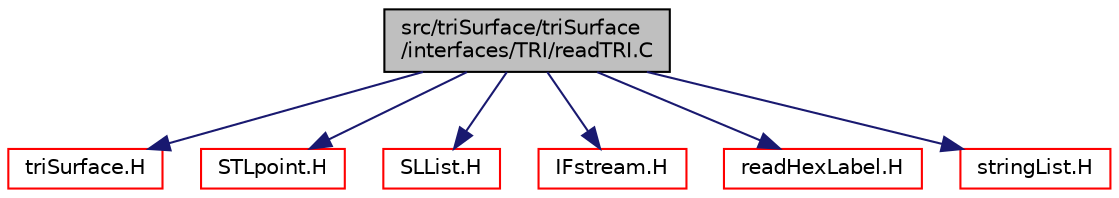 digraph "src/triSurface/triSurface/interfaces/TRI/readTRI.C"
{
  bgcolor="transparent";
  edge [fontname="Helvetica",fontsize="10",labelfontname="Helvetica",labelfontsize="10"];
  node [fontname="Helvetica",fontsize="10",shape=record];
  Node1 [label="src/triSurface/triSurface\l/interfaces/TRI/readTRI.C",height=0.2,width=0.4,color="black", fillcolor="grey75", style="filled", fontcolor="black"];
  Node1 -> Node2 [color="midnightblue",fontsize="10",style="solid",fontname="Helvetica"];
  Node2 [label="triSurface.H",height=0.2,width=0.4,color="red",URL="$a10738.html"];
  Node1 -> Node3 [color="midnightblue",fontsize="10",style="solid",fontname="Helvetica"];
  Node3 [label="STLpoint.H",height=0.2,width=0.4,color="red",URL="$a10097.html"];
  Node1 -> Node4 [color="midnightblue",fontsize="10",style="solid",fontname="Helvetica"];
  Node4 [label="SLList.H",height=0.2,width=0.4,color="red",URL="$a07739.html"];
  Node1 -> Node5 [color="midnightblue",fontsize="10",style="solid",fontname="Helvetica"];
  Node5 [label="IFstream.H",height=0.2,width=0.4,color="red",URL="$a07896.html"];
  Node1 -> Node6 [color="midnightblue",fontsize="10",style="solid",fontname="Helvetica"];
  Node6 [label="readHexLabel.H",height=0.2,width=0.4,color="red",URL="$a07946.html",tooltip="Read a hex label from an input stream. "];
  Node1 -> Node7 [color="midnightblue",fontsize="10",style="solid",fontname="Helvetica"];
  Node7 [label="stringList.H",height=0.2,width=0.4,color="red",URL="$a09118.html"];
}
